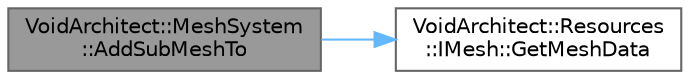 digraph "VoidArchitect::MeshSystem::AddSubMeshTo"
{
 // LATEX_PDF_SIZE
  bgcolor="transparent";
  edge [fontname=Helvetica,fontsize=10,labelfontname=Helvetica,labelfontsize=10];
  node [fontname=Helvetica,fontsize=10,shape=box,height=0.2,width=0.4];
  rankdir="LR";
  Node1 [id="Node000001",label="VoidArchitect::MeshSystem\l::AddSubMeshTo",height=0.2,width=0.4,color="gray40", fillcolor="grey60", style="filled", fontcolor="black",tooltip=" "];
  Node1 -> Node2 [id="edge2_Node000001_Node000002",color="steelblue1",style="solid",tooltip=" "];
  Node2 [id="Node000002",label="VoidArchitect::Resources\l::IMesh::GetMeshData",height=0.2,width=0.4,color="grey40", fillcolor="white", style="filled",URL="$class_void_architect_1_1_resources_1_1_i_mesh.html#a7a7fc25b906cb41979a978c31fa92d79",tooltip=" "];
}
